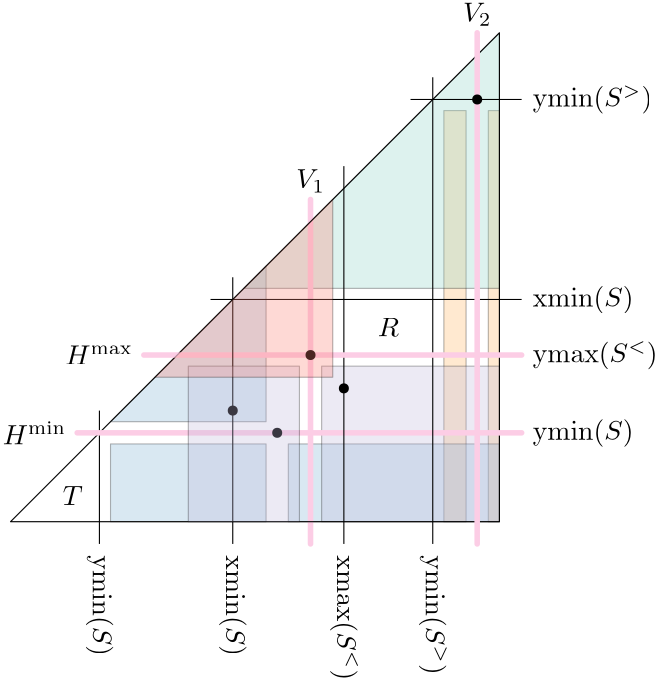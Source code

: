 <?xml version="1.0"?>
<!DOCTYPE ipe SYSTEM "ipe.dtd">
<ipe version="70206" creator="Ipe 7.2.7">
<info created="D:20170525203452" modified="D:20170525204453"/>
<preamble>\usepackage{amsopn}

\DeclareMathOperator{\xmin}{xmin}
\DeclareMathOperator{\xmax}{xmax}
\DeclareMathOperator{\ymin}{ymin}
\DeclareMathOperator{\ymax}{ymax}
</preamble>
<ipestyle name="basic">
<symbol name="arrow/arc(spx)">
<path stroke="sym-stroke" fill="sym-stroke" pen="sym-pen">
0 0 m
-1 0.333 l
-1 -0.333 l
h
</path>
</symbol>
<symbol name="arrow/farc(spx)">
<path stroke="sym-stroke" fill="white" pen="sym-pen">
0 0 m
-1 0.333 l
-1 -0.333 l
h
</path>
</symbol>
<symbol name="arrow/ptarc(spx)">
<path stroke="sym-stroke" fill="sym-stroke" pen="sym-pen">
0 0 m
-1 0.333 l
-0.8 0 l
-1 -0.333 l
h
</path>
</symbol>
<symbol name="arrow/fptarc(spx)">
<path stroke="sym-stroke" fill="white" pen="sym-pen">
0 0 m
-1 0.333 l
-0.8 0 l
-1 -0.333 l
h
</path>
</symbol>
<symbol name="mark/circle(sx)" transformations="translations">
<path fill="sym-stroke">
0.6 0 0 0.6 0 0 e
0.4 0 0 0.4 0 0 e
</path>
</symbol>
<symbol name="mark/disk(sx)" transformations="translations">
<path fill="sym-stroke">
0.6 0 0 0.6 0 0 e
</path>
</symbol>
<symbol name="mark/fdisk(sfx)" transformations="translations">
<group>
<path fill="sym-fill">
0.5 0 0 0.5 0 0 e
</path>
<path fill="sym-stroke" fillrule="eofill">
0.6 0 0 0.6 0 0 e
0.4 0 0 0.4 0 0 e
</path>
</group>
</symbol>
<symbol name="mark/box(sx)" transformations="translations">
<path fill="sym-stroke" fillrule="eofill">
-0.6 -0.6 m
0.6 -0.6 l
0.6 0.6 l
-0.6 0.6 l
h
-0.4 -0.4 m
0.4 -0.4 l
0.4 0.4 l
-0.4 0.4 l
h
</path>
</symbol>
<symbol name="mark/square(sx)" transformations="translations">
<path fill="sym-stroke">
-0.6 -0.6 m
0.6 -0.6 l
0.6 0.6 l
-0.6 0.6 l
h
</path>
</symbol>
<symbol name="mark/fsquare(sfx)" transformations="translations">
<group>
<path fill="sym-fill">
-0.5 -0.5 m
0.5 -0.5 l
0.5 0.5 l
-0.5 0.5 l
h
</path>
<path fill="sym-stroke" fillrule="eofill">
-0.6 -0.6 m
0.6 -0.6 l
0.6 0.6 l
-0.6 0.6 l
h
-0.4 -0.4 m
0.4 -0.4 l
0.4 0.4 l
-0.4 0.4 l
h
</path>
</group>
</symbol>
<symbol name="mark/cross(sx)" transformations="translations">
<group>
<path fill="sym-stroke">
-0.43 -0.57 m
0.57 0.43 l
0.43 0.57 l
-0.57 -0.43 l
h
</path>
<path fill="sym-stroke">
-0.43 0.57 m
0.57 -0.43 l
0.43 -0.57 l
-0.57 0.43 l
h
</path>
</group>
</symbol>
<symbol name="arrow/fnormal(spx)">
<path stroke="sym-stroke" fill="white" pen="sym-pen">
0 0 m
-1 0.333 l
-1 -0.333 l
h
</path>
</symbol>
<symbol name="arrow/pointed(spx)">
<path stroke="sym-stroke" fill="sym-stroke" pen="sym-pen">
0 0 m
-1 0.333 l
-0.8 0 l
-1 -0.333 l
h
</path>
</symbol>
<symbol name="arrow/fpointed(spx)">
<path stroke="sym-stroke" fill="white" pen="sym-pen">
0 0 m
-1 0.333 l
-0.8 0 l
-1 -0.333 l
h
</path>
</symbol>
<symbol name="arrow/linear(spx)">
<path stroke="sym-stroke" pen="sym-pen">
-1 0.333 m
0 0 l
-1 -0.333 l
</path>
</symbol>
<symbol name="arrow/fdouble(spx)">
<path stroke="sym-stroke" fill="white" pen="sym-pen">
0 0 m
-1 0.333 l
-1 -0.333 l
h
-1 0 m
-2 0.333 l
-2 -0.333 l
h
</path>
</symbol>
<symbol name="arrow/double(spx)">
<path stroke="sym-stroke" fill="sym-stroke" pen="sym-pen">
0 0 m
-1 0.333 l
-1 -0.333 l
h
-1 0 m
-2 0.333 l
-2 -0.333 l
h
</path>
</symbol>
<pen name="heavier" value="0.8"/>
<pen name="fat" value="1.2"/>
<pen name="ultrafat" value="2"/>
<symbolsize name="large" value="5"/>
<symbolsize name="small" value="2"/>
<symbolsize name="tiny" value="1.1"/>
<arrowsize name="large" value="10"/>
<arrowsize name="small" value="5"/>
<arrowsize name="tiny" value="3"/>
<color name="red" value="1 0 0"/>
<color name="green" value="0 1 0"/>
<color name="blue" value="0 0 1"/>
<color name="yellow" value="1 1 0"/>
<color name="orange" value="1 0.647 0"/>
<color name="gold" value="1 0.843 0"/>
<color name="purple" value="0.627 0.125 0.941"/>
<color name="gray" value="0.745"/>
<color name="brown" value="0.647 0.165 0.165"/>
<color name="navy" value="0 0 0.502"/>
<color name="pink" value="1 0.753 0.796"/>
<color name="seagreen" value="0.18 0.545 0.341"/>
<color name="turquoise" value="0.251 0.878 0.816"/>
<color name="violet" value="0.933 0.51 0.933"/>
<color name="darkblue" value="0 0 0.545"/>
<color name="darkcyan" value="0 0.545 0.545"/>
<color name="darkgray" value="0.663"/>
<color name="darkgreen" value="0 0.392 0"/>
<color name="darkmagenta" value="0.545 0 0.545"/>
<color name="darkorange" value="1 0.549 0"/>
<color name="darkred" value="0.545 0 0"/>
<color name="lightblue" value="0.678 0.847 0.902"/>
<color name="lightcyan" value="0.878 1 1"/>
<color name="lightgray" value="0.827"/>
<color name="lightgreen" value="0.565 0.933 0.565"/>
<color name="lightyellow" value="1 1 0.878"/>
<dashstyle name="dashed" value="[4] 0"/>
<dashstyle name="dotted" value="[1 3] 0"/>
<dashstyle name="dash dotted" value="[4 2 1 2] 0"/>
<dashstyle name="dash dot dotted" value="[4 2 1 2 1 2] 0"/>
<textsize name="large" value="\large"/>
<textsize name="Large" value="\Large"/>
<textsize name="LARGE" value="\LARGE"/>
<textsize name="huge" value="\huge"/>
<textsize name="Huge" value="\Huge"/>
<textsize name="small" value="\small"/>
<textsize name="footnote" value="\footnotesize"/>
<textsize name="tiny" value="\tiny"/>
<textstyle name="center" begin="\begin{center}" end="\end{center}"/>
<textstyle name="itemize" begin="\begin{itemize}" end="\end{itemize}"/>
<textstyle name="item" begin="\begin{itemize}\item{}" end="\end{itemize}"/>
<gridsize name="4 pts" value="4"/>
<gridsize name="8 pts (~3 mm)" value="8"/>
<gridsize name="16 pts (~6 mm)" value="16"/>
<gridsize name="32 pts (~12 mm)" value="32"/>
<gridsize name="10 pts (~3.5 mm)" value="10"/>
<gridsize name="20 pts (~7 mm)" value="20"/>
<gridsize name="14 pts (~5 mm)" value="14"/>
<gridsize name="28 pts (~10 mm)" value="28"/>
<gridsize name="56 pts (~20 mm)" value="56"/>
<anglesize name="90 deg" value="90"/>
<anglesize name="60 deg" value="60"/>
<anglesize name="45 deg" value="45"/>
<anglesize name="30 deg" value="30"/>
<anglesize name="22.5 deg" value="22.5"/>
<opacity name="10%" value="0.1"/>
<opacity name="30%" value="0.3"/>
<opacity name="50%" value="0.5"/>
<opacity name="75%" value="0.75"/>
<tiling name="falling" angle="-60" step="4" width="1"/>
<tiling name="rising" angle="30" step="4" width="1"/>
</ipestyle>
<ipestyle name="colors">
<color name="aliceblue" value="0.941 0.973 1"/>
<color name="brew1" value="0.552 0.827 0.78"/>
<color name="brew2" value="1 1 0.701"/>
<color name="brew3" value="0.745 0.729 0.854"/>
<color name="brew4" value="0.984 0.501 0.447"/>
<color name="brew5" value="0.501 0.694 0.827"/>
<color name="brew6" value="0.992 0.705 0.384"/>
<color name="brew7" value="0.701 0.87 0.411"/>
<color name="brew8" value="0.988 0.803 0.898"/>
</ipestyle>
<ipestyle>
<opacity name="10%" value="0.1"/>
<opacity name="30%" value="0.3"/>
<opacity name="50%" value="0.5"/>
<opacity name="20%" value="0.2"/>
<opacity name="40%" value="0.4"/>
<opacity name="60%" value="0.6"/>
<opacity name="70%" value="0.7"/>
<opacity name="80%" value="0.8"/>
<opacity name="90%" value="0.9"/>
</ipestyle>
<page>
<layer name="alpha"/>
<view layers="alpha" active="alpha"/>
<path layer="alpha" stroke="black" fill="brew6" opacity="30%">
348 676 m
352 676 l
352 528 l
348 528 l
h
</path>
<path stroke="black" fill="brew6" opacity="30%">
340 676 m
332 676 l
332 528 l
340 528 l
h
</path>
<path stroke="black" fill="brew5" opacity="30%">
276 556 m
276 528 l
352 528 l
352 556 l
h
</path>
<path stroke="black" fill="brew5" opacity="30%">
268 556 m
212 556 l
212 528 l
268 528 l
h
</path>
<path stroke="black" fill="brew5" opacity="30%">
268 564 m
268 620 l
212 564 l
h
</path>
<path stroke="black" fill="brew3" opacity="30%">
288 584 m
288 528 l
352 528 l
352 584 l
h
</path>
<path stroke="black" fill="brew1" opacity="30%">
260 612 m
352 612 l
352 704 l
h
</path>
<path stroke="brew8" pen="ultrafat" cap="1">
284 644 m
284 520 l
</path>
<path stroke="black">
176 528 m
352 704 l
352 528 l
h
</path>
<path stroke="black">
208 520 m
208 568 l
</path>
<path stroke="brew8" pen="ultrafat" cap="1">
200 560 m
360 560 l
</path>
<text matrix="1 0 0 1 2 -2" transformations="translations" pos="200 536" stroke="black" type="label" width="7.206" height="6.808" depth="0" halign="right" valign="baseline" style="math">T</text>
<text matrix="1 0 0 1 0 2" transformations="translations" pos="312 596" stroke="black" type="label" width="7.641" height="6.808" depth="0" halign="center" valign="center" style="math">R</text>
<path stroke="black">
328 520 m
328 688 l
</path>
<path stroke="black">
320 680 m
360 680 l
</path>
<path stroke="black">
296 520 m
296 656 l
</path>
<text matrix="1 0 0 1 268 -48" transformations="rigid" pos="96 656" stroke="black" type="label" width="36.295" height="7.473" depth="2.49" valign="center" style="math">\xmin(S)</text>
<text matrix="-0 -1 1 -0 -399.935 611.901" transformations="rigid" pos="96 656" stroke="black" type="label" width="36.295" height="7.473" depth="2.49" valign="center" style="math">\xmin(S)</text>
<use matrix="1 0 0 1 -8 0" name="mark/disk(sx)" pos="264 568" size="normal" stroke="black"/>
<path stroke="brew8" pen="ultrafat" cap="1">
224 588 m
360 588 l
</path>
<use matrix="1 0 0 1 0 -4" name="mark/disk(sx)" pos="296 580" size="normal" stroke="black"/>
<use name="mark/disk(sx)" pos="284 588" size="normal" stroke="black"/>
<use matrix="1 0 0 1 -4 0" name="mark/disk(sx)" pos="276 560" size="normal" stroke="black"/>
<path stroke="black">
256 616 m
256 520 l
</path>
<path stroke="black">
248 608 m
360 608 l
</path>
<path stroke="black" fill="brew3" opacity="30%">
280 584 m
240 584 l
240 528 l
280 528 l
h
</path>
<path stroke="black" fill="brew4" opacity="30%">
292 580 m
292 644 l
228 580 l
h
</path>
<text matrix="1 0 0 1 268 -96" transformations="rigid" pos="96 656" stroke="black" type="label" width="36.295" height="7.473" depth="2.49" valign="center" style="math">\ymin(S)</text>
<text matrix="0 -1 1 0 -447.935 611.901" transformations="rigid" pos="96 656" stroke="black" type="label" width="36.295" height="7.473" depth="2.49" valign="center" style="math">\ymin(S)</text>
<text matrix="1 0 0 1 268 24" transformations="rigid" pos="96 656" stroke="black" type="label" width="43.019" height="7.631" depth="2.49" valign="center" style="math">\ymin(S^&gt;)</text>
<text matrix="1 0 0 1 268 -68" transformations="rigid" pos="96 656" stroke="black" type="label" width="44.957" height="7.631" depth="2.49" valign="center" style="math">\ymax(S^&lt;)</text>
<text matrix="0 -1 1 0 -359.935 611.901" transformations="rigid" pos="96 656" stroke="black" type="label" width="44.957" height="7.631" depth="2.49" valign="center" style="math">\xmax(S^&lt;)</text>
<text matrix="0 -1 1 0 -327.935 611.901" transformations="rigid" pos="96 656" stroke="black" type="label" width="43.019" height="7.631" depth="2.49" valign="center" style="math">\ymin(S^&gt;)</text>
<text matrix="1 0 0 1 16 0" transformations="translations" pos="180 560" stroke="black" type="label" width="22.79" height="8.306" depth="0" halign="right" valign="center" style="math">H^{\min}</text>
<text matrix="1 0 0 1 40 28" transformations="translations" pos="180 560" stroke="black" type="label" width="24.291" height="6.808" depth="0" halign="right" valign="center" style="math">H^{\max}</text>
<text matrix="1 0 0 1 0 -4" transformations="translations" pos="284 652" stroke="black" type="label" width="10.281" height="6.812" depth="1.49" halign="center" valign="baseline" style="math">V_1</text>
<path stroke="brew8" fill="brew6" pen="ultrafat" cap="1">
344 704 m
344 520 l
</path>
<use name="mark/disk(sx)" pos="344 680" size="normal" stroke="black"/>
<text matrix="1 0 0 1 0 -4" transformations="translations" pos="344 712" stroke="black" type="label" width="10.281" height="6.812" depth="1.49" halign="center" valign="baseline" style="math">V_2</text>
</page>
</ipe>
